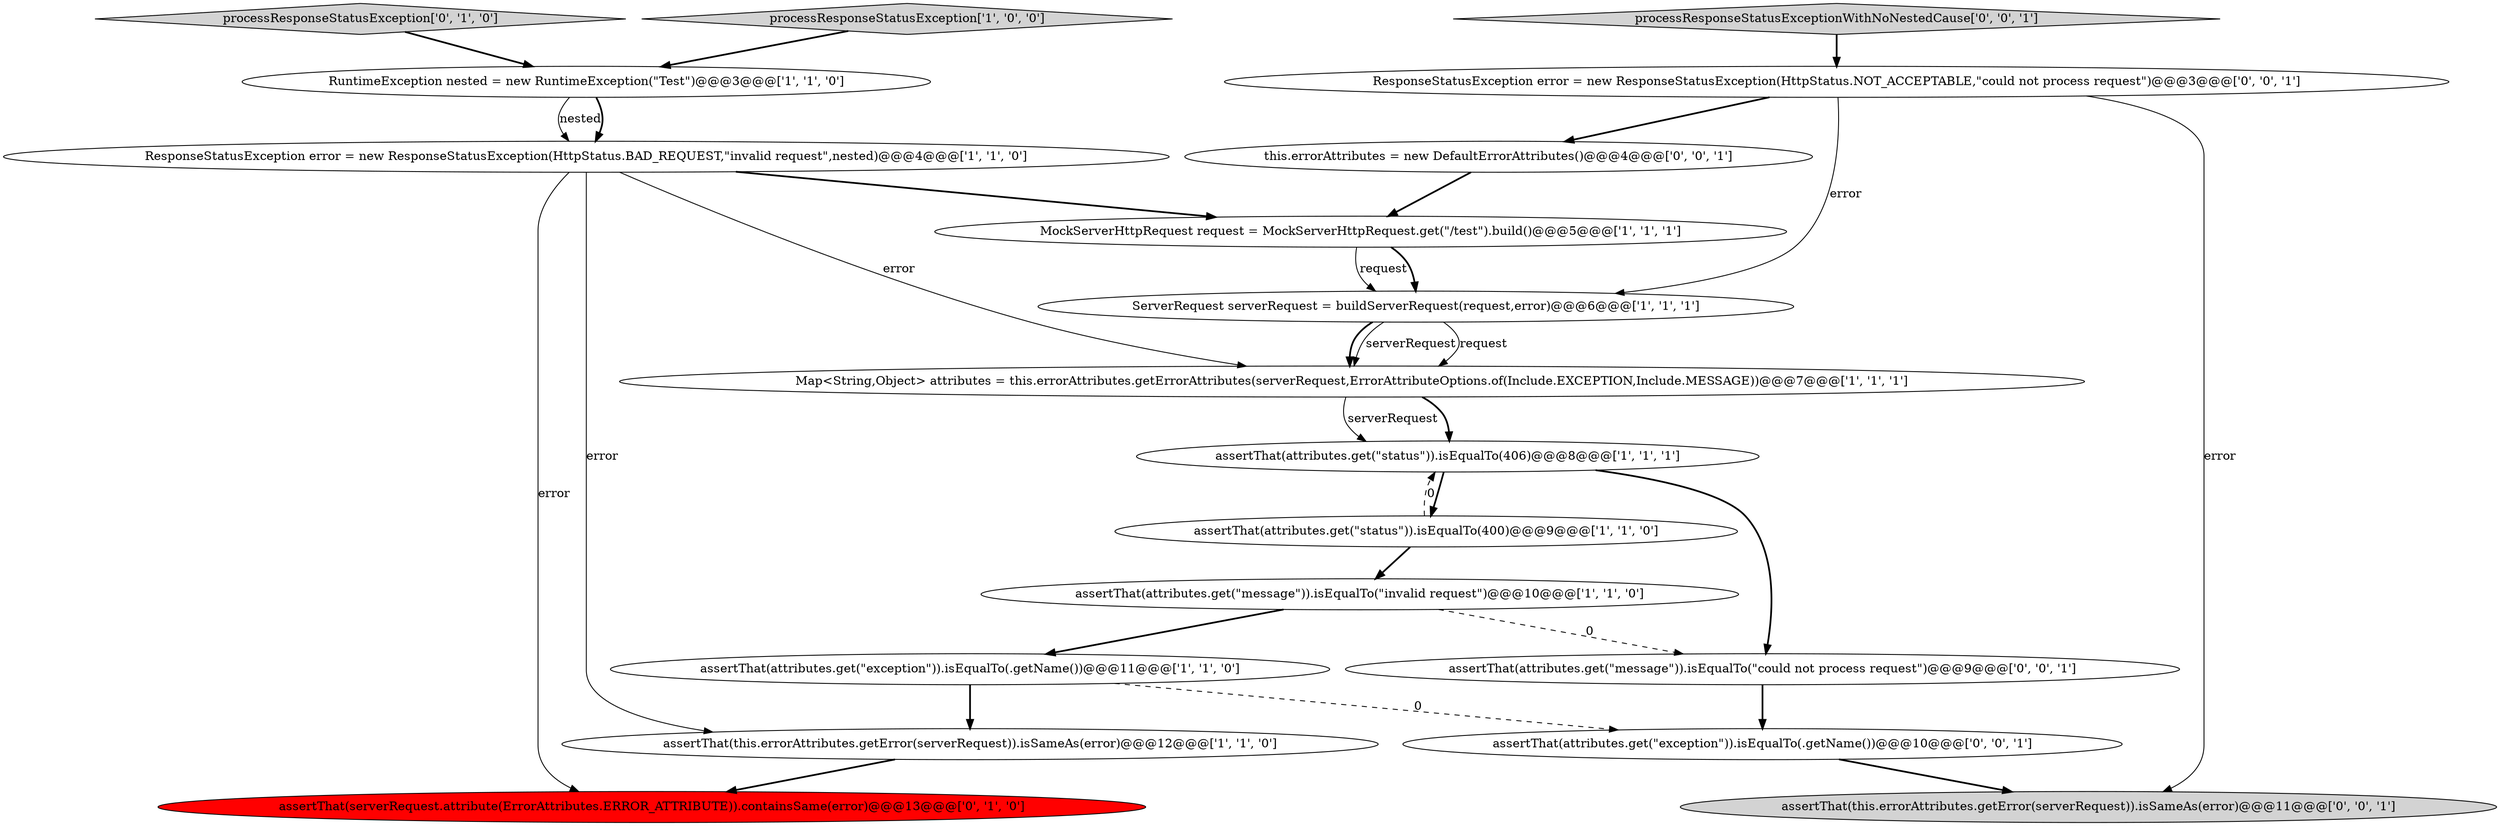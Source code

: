 digraph {
17 [style = filled, label = "ResponseStatusException error = new ResponseStatusException(HttpStatus.NOT_ACCEPTABLE,\"could not process request\")@@@3@@@['0', '0', '1']", fillcolor = white, shape = ellipse image = "AAA0AAABBB3BBB"];
7 [style = filled, label = "Map<String,Object> attributes = this.errorAttributes.getErrorAttributes(serverRequest,ErrorAttributeOptions.of(Include.EXCEPTION,Include.MESSAGE))@@@7@@@['1', '1', '1']", fillcolor = white, shape = ellipse image = "AAA0AAABBB1BBB"];
9 [style = filled, label = "RuntimeException nested = new RuntimeException(\"Test\")@@@3@@@['1', '1', '0']", fillcolor = white, shape = ellipse image = "AAA0AAABBB1BBB"];
4 [style = filled, label = "MockServerHttpRequest request = MockServerHttpRequest.get(\"/test\").build()@@@5@@@['1', '1', '1']", fillcolor = white, shape = ellipse image = "AAA0AAABBB1BBB"];
5 [style = filled, label = "ServerRequest serverRequest = buildServerRequest(request,error)@@@6@@@['1', '1', '1']", fillcolor = white, shape = ellipse image = "AAA0AAABBB1BBB"];
18 [style = filled, label = "processResponseStatusExceptionWithNoNestedCause['0', '0', '1']", fillcolor = lightgray, shape = diamond image = "AAA0AAABBB3BBB"];
3 [style = filled, label = "assertThat(attributes.get(\"exception\")).isEqualTo(.getName())@@@11@@@['1', '1', '0']", fillcolor = white, shape = ellipse image = "AAA0AAABBB1BBB"];
13 [style = filled, label = "assertThat(this.errorAttributes.getError(serverRequest)).isSameAs(error)@@@11@@@['0', '0', '1']", fillcolor = lightgray, shape = ellipse image = "AAA0AAABBB3BBB"];
6 [style = filled, label = "ResponseStatusException error = new ResponseStatusException(HttpStatus.BAD_REQUEST,\"invalid request\",nested)@@@4@@@['1', '1', '0']", fillcolor = white, shape = ellipse image = "AAA0AAABBB1BBB"];
0 [style = filled, label = "assertThat(attributes.get(\"status\")).isEqualTo(400)@@@9@@@['1', '1', '0']", fillcolor = white, shape = ellipse image = "AAA0AAABBB1BBB"];
2 [style = filled, label = "assertThat(attributes.get(\"message\")).isEqualTo(\"invalid request\")@@@10@@@['1', '1', '0']", fillcolor = white, shape = ellipse image = "AAA0AAABBB1BBB"];
1 [style = filled, label = "processResponseStatusException['1', '0', '0']", fillcolor = lightgray, shape = diamond image = "AAA0AAABBB1BBB"];
8 [style = filled, label = "assertThat(this.errorAttributes.getError(serverRequest)).isSameAs(error)@@@12@@@['1', '1', '0']", fillcolor = white, shape = ellipse image = "AAA0AAABBB1BBB"];
11 [style = filled, label = "assertThat(serverRequest.attribute(ErrorAttributes.ERROR_ATTRIBUTE)).containsSame(error)@@@13@@@['0', '1', '0']", fillcolor = red, shape = ellipse image = "AAA1AAABBB2BBB"];
10 [style = filled, label = "assertThat(attributes.get(\"status\")).isEqualTo(406)@@@8@@@['1', '1', '1']", fillcolor = white, shape = ellipse image = "AAA0AAABBB1BBB"];
12 [style = filled, label = "processResponseStatusException['0', '1', '0']", fillcolor = lightgray, shape = diamond image = "AAA0AAABBB2BBB"];
14 [style = filled, label = "assertThat(attributes.get(\"message\")).isEqualTo(\"could not process request\")@@@9@@@['0', '0', '1']", fillcolor = white, shape = ellipse image = "AAA0AAABBB3BBB"];
15 [style = filled, label = "assertThat(attributes.get(\"exception\")).isEqualTo(.getName())@@@10@@@['0', '0', '1']", fillcolor = white, shape = ellipse image = "AAA0AAABBB3BBB"];
16 [style = filled, label = "this.errorAttributes = new DefaultErrorAttributes()@@@4@@@['0', '0', '1']", fillcolor = white, shape = ellipse image = "AAA0AAABBB3BBB"];
17->5 [style = solid, label="error"];
15->13 [style = bold, label=""];
10->14 [style = bold, label=""];
7->10 [style = bold, label=""];
2->3 [style = bold, label=""];
0->2 [style = bold, label=""];
6->11 [style = solid, label="error"];
18->17 [style = bold, label=""];
12->9 [style = bold, label=""];
9->6 [style = solid, label="nested"];
17->13 [style = solid, label="error"];
0->10 [style = dashed, label="0"];
1->9 [style = bold, label=""];
9->6 [style = bold, label=""];
5->7 [style = solid, label="serverRequest"];
6->4 [style = bold, label=""];
2->14 [style = dashed, label="0"];
3->8 [style = bold, label=""];
5->7 [style = solid, label="request"];
10->0 [style = bold, label=""];
4->5 [style = solid, label="request"];
3->15 [style = dashed, label="0"];
5->7 [style = bold, label=""];
14->15 [style = bold, label=""];
16->4 [style = bold, label=""];
8->11 [style = bold, label=""];
6->7 [style = solid, label="error"];
4->5 [style = bold, label=""];
6->8 [style = solid, label="error"];
17->16 [style = bold, label=""];
7->10 [style = solid, label="serverRequest"];
}
